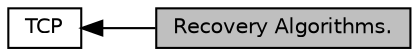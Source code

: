 digraph "Recovery Algorithms."
{
  edge [fontname="Helvetica",fontsize="10",labelfontname="Helvetica",labelfontsize="10"];
  node [fontname="Helvetica",fontsize="10",shape=box];
  rankdir=LR;
  Node2 [label="TCP",height=0.2,width=0.4,color="black", fillcolor="white", style="filled",URL="$group__tcp.html",tooltip="This is an implementation of various Transmission Control Protocol flavors."];
  Node1 [label="Recovery Algorithms.",height=0.2,width=0.4,color="black", fillcolor="grey75", style="filled", fontcolor="black",tooltip="The various recovery algorithms used in recovery phase of TCP."];
  Node2->Node1 [shape=plaintext, dir="back", style="solid"];
}

